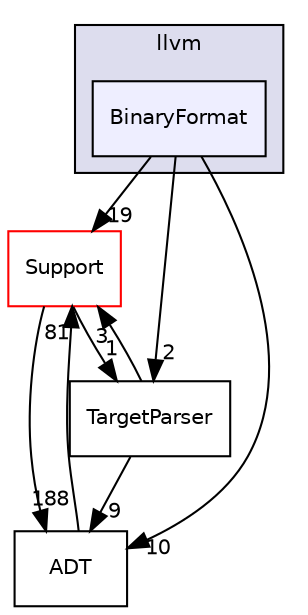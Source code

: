 digraph "include/llvm/BinaryFormat" {
  bgcolor=transparent;
  compound=true
  node [ fontsize="10", fontname="Helvetica"];
  edge [ labelfontsize="10", labelfontname="Helvetica"];
  subgraph clusterdir_dcde91663b8816e1e2311938ccd8f690 {
    graph [ bgcolor="#ddddee", pencolor="black", label="llvm" fontname="Helvetica", fontsize="10", URL="dir_dcde91663b8816e1e2311938ccd8f690.html"]
  dir_76bc56fc1555430657f301d4de3959f5 [shape=box, label="BinaryFormat", style="filled", fillcolor="#eeeeff", pencolor="black", URL="dir_76bc56fc1555430657f301d4de3959f5.html"];
  }
  dir_ae1e398ac700924fa434b51c248a5531 [shape=box label="Support" color="red" URL="dir_ae1e398ac700924fa434b51c248a5531.html"];
  dir_32453792af2ba70c54e3ccae3a790d1b [shape=box label="ADT" URL="dir_32453792af2ba70c54e3ccae3a790d1b.html"];
  dir_b404620133d8508a838af4d853306b62 [shape=box label="TargetParser" URL="dir_b404620133d8508a838af4d853306b62.html"];
  dir_ae1e398ac700924fa434b51c248a5531->dir_32453792af2ba70c54e3ccae3a790d1b [headlabel="188", labeldistance=1.5 headhref="dir_000011_000007.html"];
  dir_ae1e398ac700924fa434b51c248a5531->dir_b404620133d8508a838af4d853306b62 [headlabel="1", labeldistance=1.5 headhref="dir_000011_000029.html"];
  dir_32453792af2ba70c54e3ccae3a790d1b->dir_ae1e398ac700924fa434b51c248a5531 [headlabel="81", labeldistance=1.5 headhref="dir_000007_000011.html"];
  dir_b404620133d8508a838af4d853306b62->dir_ae1e398ac700924fa434b51c248a5531 [headlabel="3", labeldistance=1.5 headhref="dir_000029_000011.html"];
  dir_b404620133d8508a838af4d853306b62->dir_32453792af2ba70c54e3ccae3a790d1b [headlabel="9", labeldistance=1.5 headhref="dir_000029_000007.html"];
  dir_76bc56fc1555430657f301d4de3959f5->dir_ae1e398ac700924fa434b51c248a5531 [headlabel="19", labeldistance=1.5 headhref="dir_000020_000011.html"];
  dir_76bc56fc1555430657f301d4de3959f5->dir_32453792af2ba70c54e3ccae3a790d1b [headlabel="10", labeldistance=1.5 headhref="dir_000020_000007.html"];
  dir_76bc56fc1555430657f301d4de3959f5->dir_b404620133d8508a838af4d853306b62 [headlabel="2", labeldistance=1.5 headhref="dir_000020_000029.html"];
}
